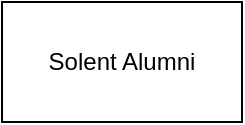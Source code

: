 <mxfile version="26.0.10">
  <diagram name="Page-1" id="tRxRmt2ETjXUGTE65K-1">
    <mxGraphModel dx="1234" dy="1582" grid="1" gridSize="10" guides="1" tooltips="1" connect="1" arrows="1" fold="1" page="1" pageScale="1" pageWidth="1169" pageHeight="827" math="0" shadow="0">
      <root>
        <mxCell id="0" />
        <mxCell id="1" parent="0" />
        <mxCell id="Z6zPmBP4En6_AxTL36F_-1" value="Solent Alumni" style="rounded=0;whiteSpace=wrap;html=1;" vertex="1" parent="1">
          <mxGeometry x="550" y="354" width="120" height="60" as="geometry" />
        </mxCell>
      </root>
    </mxGraphModel>
  </diagram>
</mxfile>
